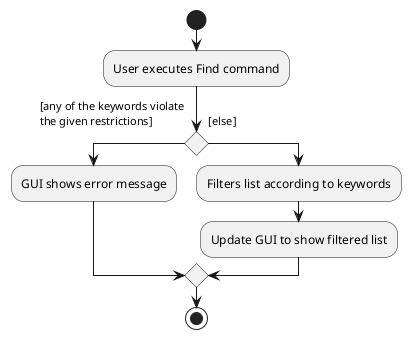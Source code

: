 @startuml
start
:User executes Find command;

'Since the beta syntax does not support placing the condition outside the
'diamond we place it as the true branch instead.

if () then ([any of the keywords violate
the given restrictions]
)
    :GUI shows error message;
else ([else]
)
    :Filters list according to keywords;
    :Update GUI to show filtered list;
endif
stop
@enduml
